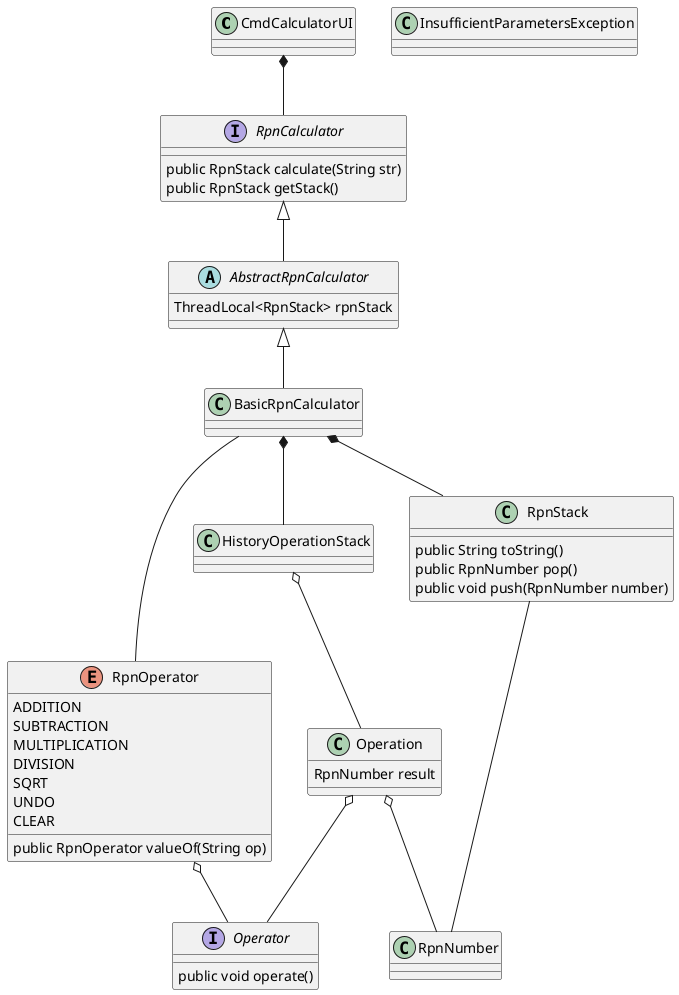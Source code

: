 @startuml

class CmdCalculatorUI {
}

CmdCalculatorUI *-- RpnCalculator

interface RpnCalculator{
public RpnStack calculate(String str)
public RpnStack getStack()
}
abstract class AbstractRpnCalculator{
ThreadLocal<RpnStack> rpnStack
}
RpnCalculator <|-- AbstractRpnCalculator
class BasicRpnCalculator{
}
AbstractRpnCalculator <|-- BasicRpnCalculator


interface Operator{
public void operate()
}
BasicRpnCalculator -- RpnOperator
BasicRpnCalculator *-- RpnStack
BasicRpnCalculator *-- HistoryOperationStack


class RpnStack{
public String toString()
public RpnNumber pop()
public void push(RpnNumber number)
}
class RpnNumber{
}
RpnStack -- RpnNumber
enum RpnOperator{
  ADDITION
  SUBTRACTION
  MULTIPLICATION
  DIVISION
  SQRT
  UNDO
  CLEAR

  public RpnOperator valueOf(String op)
}
RpnOperator o-- Operator
class InsufficientParametersException{
}

class HistoryOperationStack{
}
class Operation {
   RpnNumber result
}

Operation o-- Operator
Operation o-- RpnNumber
HistoryOperationStack o-- Operation

@enduml